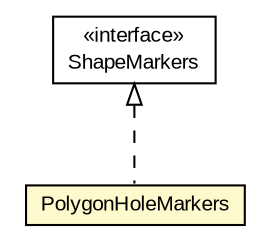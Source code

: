 #!/usr/local/bin/dot
#
# Class diagram 
# Generated by UMLGraph version R5_6-24-gf6e263 (http://www.umlgraph.org/)
#

digraph G {
	edge [fontname="arial",fontsize=10,labelfontname="arial",labelfontsize=10];
	node [fontname="arial",fontsize=10,shape=plaintext];
	nodesep=0.25;
	ranksep=0.5;
	// org.osmdroid.gpkg.overlay.features.PolygonHoleMarkers
	c227985 [label=<<table title="org.osmdroid.gpkg.overlay.features.PolygonHoleMarkers" border="0" cellborder="1" cellspacing="0" cellpadding="2" port="p" bgcolor="lemonChiffon" href="./PolygonHoleMarkers.html">
		<tr><td><table border="0" cellspacing="0" cellpadding="1">
<tr><td align="center" balign="center"> PolygonHoleMarkers </td></tr>
		</table></td></tr>
		</table>>, URL="./PolygonHoleMarkers.html", fontname="arial", fontcolor="black", fontsize=10.0];
	// org.osmdroid.gpkg.overlay.features.ShapeMarkers
	c227991 [label=<<table title="org.osmdroid.gpkg.overlay.features.ShapeMarkers" border="0" cellborder="1" cellspacing="0" cellpadding="2" port="p" href="./ShapeMarkers.html">
		<tr><td><table border="0" cellspacing="0" cellpadding="1">
<tr><td align="center" balign="center"> &#171;interface&#187; </td></tr>
<tr><td align="center" balign="center"> ShapeMarkers </td></tr>
		</table></td></tr>
		</table>>, URL="./ShapeMarkers.html", fontname="arial", fontcolor="black", fontsize=10.0];
	//org.osmdroid.gpkg.overlay.features.PolygonHoleMarkers implements org.osmdroid.gpkg.overlay.features.ShapeMarkers
	c227991:p -> c227985:p [dir=back,arrowtail=empty,style=dashed];
}

